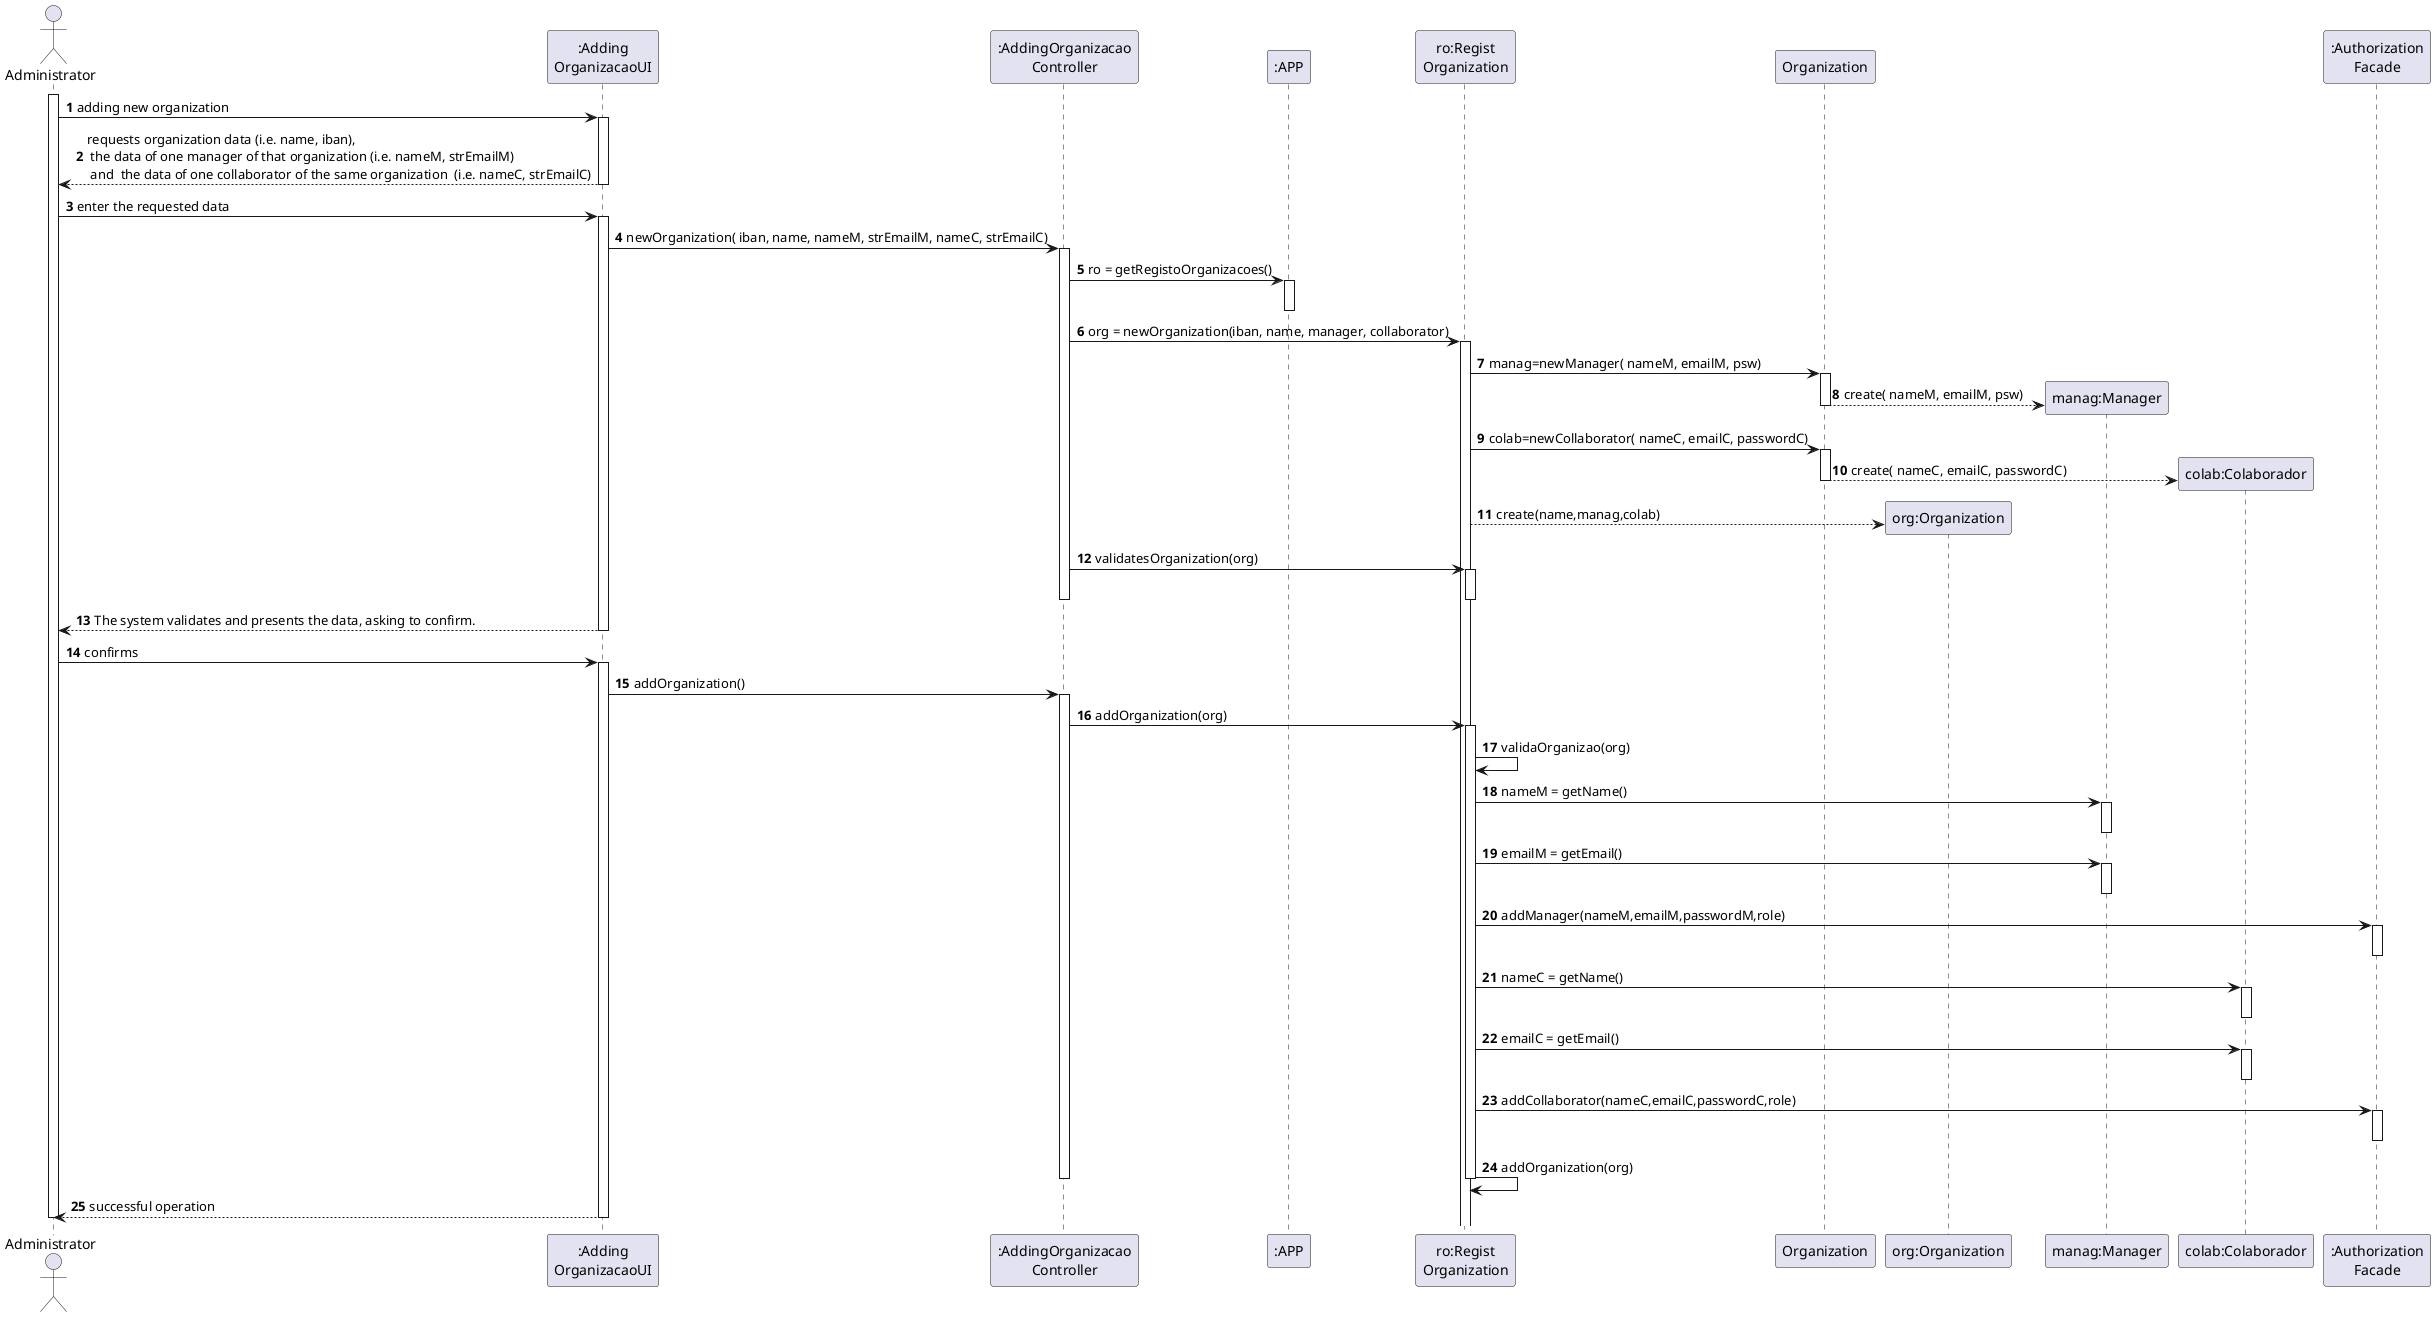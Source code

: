 @startuml
autonumber

actor Administrator as A
participant ":Adding\nOrganizacaoUI" as UI
participant ":AddingOrganizacao\nController" as CTRL
participant ":APP" as APP
participant "ro:Regist\nOrganization" as ORGS
participant "Organization" as _ORG
participant "org:Organization" as ORG
participant "manag:Manager" as MAN
participant "colab:Colaborador" as COLAB
participant ":Authorization\nFacade" as AUT


activate A
A -> UI : adding new organization
activate UI
UI --> A : requests organization data (i.e. name, iban),\n the data of one manager of that organization (i.e. nameM, strEmailM)\n and  the data of one collaborator of the same organization  (i.e. nameC, strEmailC)
deactivate UI

A -> UI : enter the requested data
activate UI

UI -> CTRL : newOrganization( iban, name, nameM, strEmailM, nameC, strEmailC) 
activate CTRL

CTRL -> APP: ro = getRegistoOrganizacoes()
activate APP
deactivate APP

CTRL -> ORGS: org = newOrganization(iban, name, manager, collaborator)
activate ORGS

ORGS -> _ORG: manag=newManager( nameM, emailM, psw)
activate _ORG
_ORG --> MAN ** : create( nameM, emailM, psw)
deactivate _ORG

ORGS -> _ORG: colab=newCollaborator( nameC, emailC, passwordC)
activate _ORG
_ORG --> COLAB ** : create( nameC, emailC, passwordC)
deactivate _ORG

ORGS --> ORG ** : create(name,manag,colab)
deactivate APP

CTRL -> ORGS : validatesOrganization(org)
activate ORGS
deactivate ORGS

deactivate CTRL
UI --> A : The system validates and presents the data, asking to confirm.
deactivate UI

A -> UI : confirms
activate UI

UI -> CTRL: addOrganization()
activate CTRL
CTRL -> ORGS: addOrganization(org)
activate ORGS

ORGS -> ORGS: validaOrganizao(org)
ORGS -> MAN: nameM = getName()
activate MAN
deactivate MAN
ORGS -> MAN: emailM = getEmail()
activate MAN
deactivate MAN
ORGS -> AUT: addManager(nameM,emailM,passwordM,role)
activate AUT
deactivate AUT

ORGS -> COLAB: nameC = getName()
activate COLAB
deactivate COLAB
ORGS -> COLAB: emailC = getEmail()
activate COLAB
deactivate COLAB
ORGS -> AUT: addCollaborator(nameC,emailC,passwordC,role)
activate AUT
deactivate AUT

ORGS -> ORGS: addOrganization(org)


deactivate ORGS
deactivate CTRL
UI --> A : successful operation
deactivate UI

deactivate A
@enduml
@enduml
